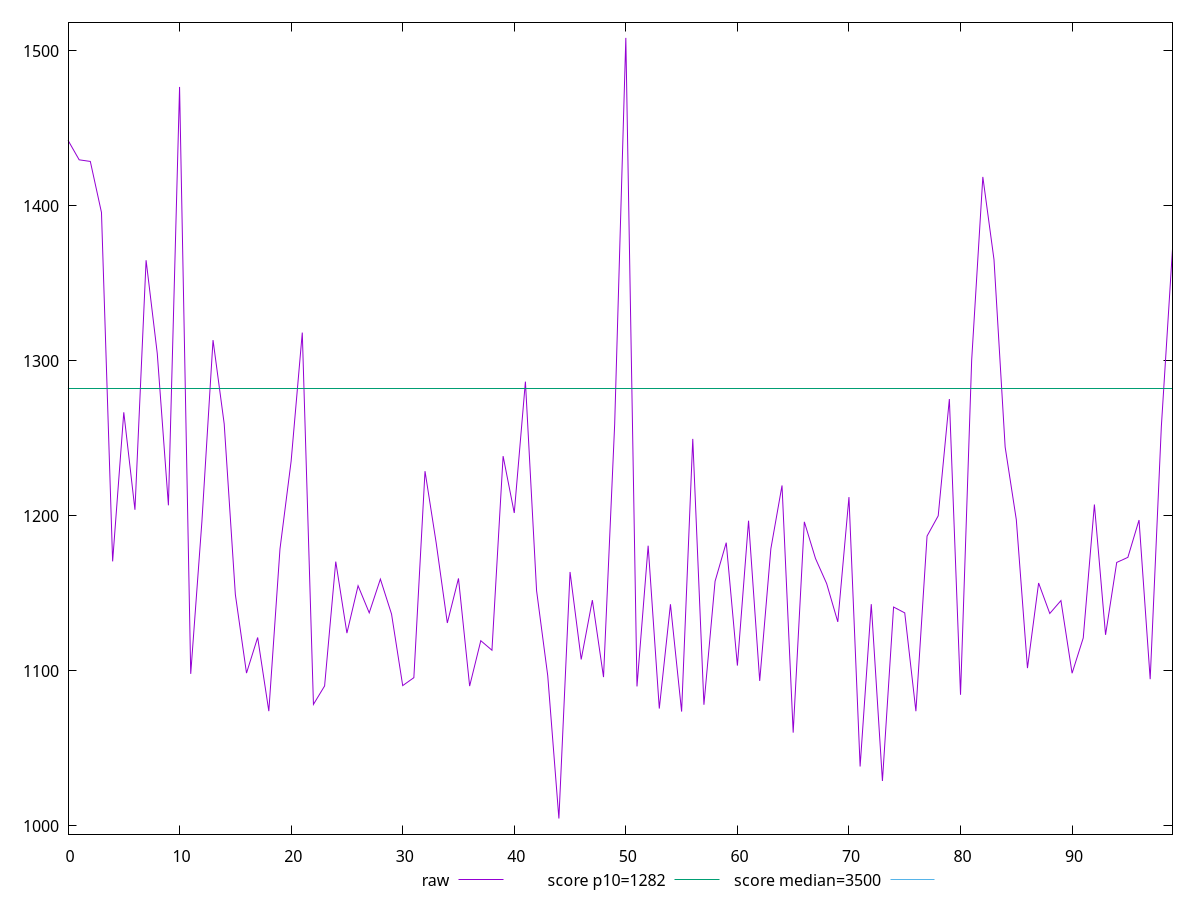 reset

$raw <<EOF
0 1442.368
1 1429.7439999999988
2 1428.6999999999996
3 1395.767999999999
4 1170.6520000000003
5 1266.835999999999
6 1203.9599999999994
7 1364.9479999999994
8 1304.8719999999992
9 1206.8280000000007
10 1476.7599999999998
11 1098.0839999999998
12 1196.1640000000002
13 1313.4279999999997
14 1259.3959999999995
15 1149.3039999999999
16 1098.5920000000003
17 1121.5639999999999
18 1074.028
19 1178.6599999999994
20 1235.3320000000006
21 1318.272
22 1078.3999999999996
23 1090.3039999999992
24 1170.5079999999998
25 1124.3840000000002
26 1154.948
27 1137.476
28 1159.2319999999995
29 1136.6720000000003
30 1090.52
31 1095.6439999999996
32 1228.8639999999998
33 1182.6599999999999
34 1130.94
35 1159.672
36 1090.204
37 1119.4920000000002
38 1113.3399999999995
39 1238.5760000000005
40 1201.9
41 1286.6440000000002
42 1151.7999999999997
43 1096.9160000000006
44 1004.7640000000007
45 1163.8319999999994
46 1107.3919999999996
47 1145.6719999999998
48 1095.9999999999993
49 1259.1839999999993
50 1508.3959999999995
51 1089.9920000000006
52 1180.764
53 1075.7040000000002
54 1142.984
55 1073.7480000000003
56 1249.708
57 1078.1680000000008
58 1157.852
59 1182.732
60 1103.4279999999994
61 1196.9160000000004
62 1093.5560000000003
63 1178.8039999999996
64 1219.6519999999998
65 1060.1880000000008
66 1196.1840000000004
67 1172.5359999999996
68 1156.336000000001
69 1131.6200000000006
70 1212.1240000000005
71 1038.3080000000007
72 1143.0640000000003
73 1028.9760000000003
74 1141.2039999999997
75 1137.4440000000006
76 1074.0040000000008
77 1186.9919999999993
78 1200.064
79 1275.3999999999992
80 1084.608
81 1300.615999999999
82 1418.7000000000005
83 1365.3920000000003
84 1244.4519999999989
85 1197.5880000000002
86 1101.8040000000003
87 1156.7040000000002
88 1137.0520000000006
89 1145.3720000000003
90 1098.5000000000002
91 1121.2720000000006
92 1207.3639999999996
93 1123.2680000000003
94 1169.9720000000002
95 1173.2640000000001
96 1197.3240000000003
97 1094.6519999999996
98 1257.5799999999995
99 1372.16
EOF

set key outside below
set xrange [0:99]
set yrange [994.6913600000007:1518.4686399999994]
set trange [994.6913600000007:1518.4686399999994]
set terminal svg size 640, 500 enhanced background rgb 'white'
set output "report_00011_2021-02-09T10:53:21.242Z/bootup-time/samples/pages/raw/values.svg"

plot $raw title "raw" with line, \
     1282 title "score p10=1282", \
     3500 title "score median=3500"

reset
